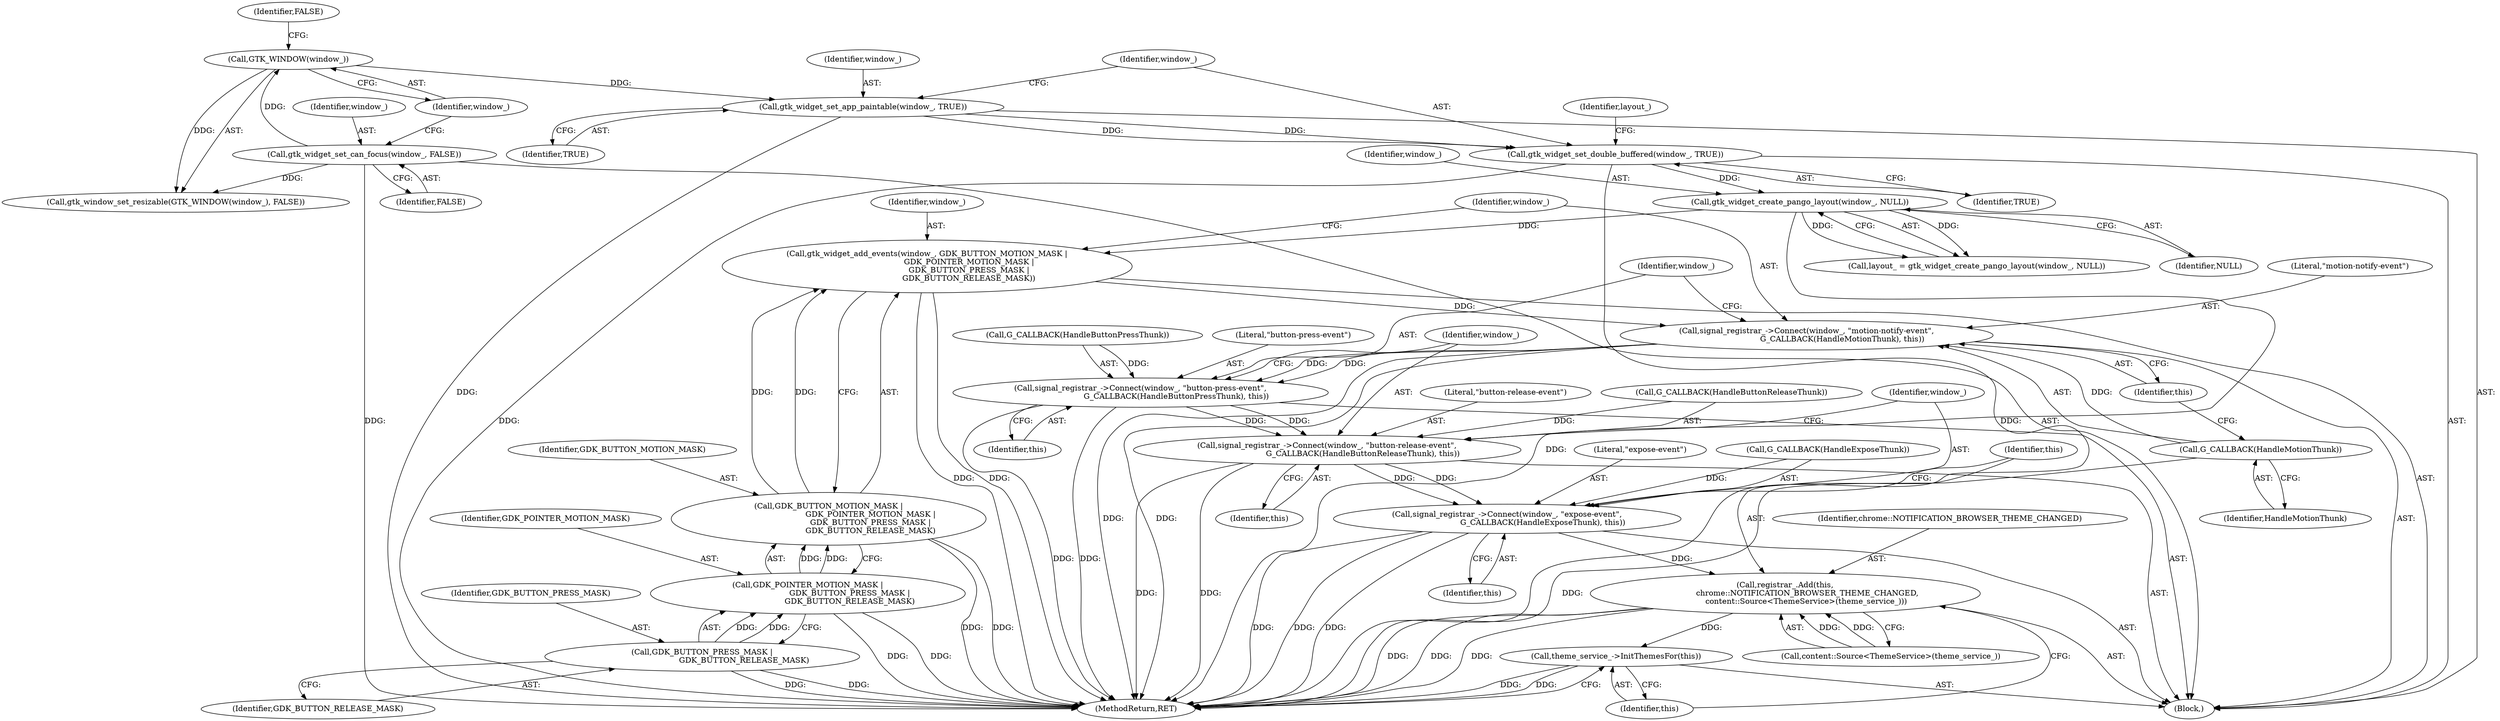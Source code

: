 digraph "0_Chrome_9fe90fe465e046a219411b192d8b08086faae39c@API" {
"1000136" [label="(Call,signal_registrar_->Connect(window_, \"motion-notify-event\",\n                             G_CALLBACK(HandleMotionThunk), this))"];
"1000127" [label="(Call,gtk_widget_add_events(window_, GDK_BUTTON_MOTION_MASK |\n                                  GDK_POINTER_MOTION_MASK |\n                                  GDK_BUTTON_PRESS_MASK |\n                                  GDK_BUTTON_RELEASE_MASK))"];
"1000118" [label="(Call,gtk_widget_create_pango_layout(window_, NULL))"];
"1000113" [label="(Call,gtk_widget_set_double_buffered(window_, TRUE))"];
"1000110" [label="(Call,gtk_widget_set_app_paintable(window_, TRUE))"];
"1000107" [label="(Call,GTK_WINDOW(window_))"];
"1000103" [label="(Call,gtk_widget_set_can_focus(window_, FALSE))"];
"1000129" [label="(Call,GDK_BUTTON_MOTION_MASK |\n                                  GDK_POINTER_MOTION_MASK |\n                                  GDK_BUTTON_PRESS_MASK |\n                                  GDK_BUTTON_RELEASE_MASK)"];
"1000131" [label="(Call,GDK_POINTER_MOTION_MASK |\n                                  GDK_BUTTON_PRESS_MASK |\n                                  GDK_BUTTON_RELEASE_MASK)"];
"1000133" [label="(Call,GDK_BUTTON_PRESS_MASK |\n                                  GDK_BUTTON_RELEASE_MASK)"];
"1000139" [label="(Call,G_CALLBACK(HandleMotionThunk))"];
"1000142" [label="(Call,signal_registrar_->Connect(window_, \"button-press-event\",\n                             G_CALLBACK(HandleButtonPressThunk), this))"];
"1000148" [label="(Call,signal_registrar_->Connect(window_, \"button-release-event\",\n                             G_CALLBACK(HandleButtonReleaseThunk), this))"];
"1000154" [label="(Call,signal_registrar_->Connect(window_, \"expose-event\",\n                             G_CALLBACK(HandleExposeThunk), this))"];
"1000160" [label="(Call,registrar_.Add(this,\n                  chrome::NOTIFICATION_BROWSER_THEME_CHANGED,\n                 content::Source<ThemeService>(theme_service_)))"];
"1000168" [label="(Call,theme_service_->InitThemesFor(this))"];
"1000129" [label="(Call,GDK_BUTTON_MOTION_MASK |\n                                  GDK_POINTER_MOTION_MASK |\n                                  GDK_BUTTON_PRESS_MASK |\n                                  GDK_BUTTON_RELEASE_MASK)"];
"1000105" [label="(Identifier,FALSE)"];
"1000112" [label="(Identifier,TRUE)"];
"1000161" [label="(Identifier,this)"];
"1000104" [label="(Identifier,window_)"];
"1000157" [label="(Call,G_CALLBACK(HandleExposeThunk))"];
"1000143" [label="(Identifier,window_)"];
"1000115" [label="(Identifier,TRUE)"];
"1000131" [label="(Call,GDK_POINTER_MOTION_MASK |\n                                  GDK_BUTTON_PRESS_MASK |\n                                  GDK_BUTTON_RELEASE_MASK)"];
"1000136" [label="(Call,signal_registrar_->Connect(window_, \"motion-notify-event\",\n                             G_CALLBACK(HandleMotionThunk), this))"];
"1000163" [label="(Call,content::Source<ThemeService>(theme_service_))"];
"1000108" [label="(Identifier,window_)"];
"1000160" [label="(Call,registrar_.Add(this,\n                  chrome::NOTIFICATION_BROWSER_THEME_CHANGED,\n                 content::Source<ThemeService>(theme_service_)))"];
"1000150" [label="(Literal,\"button-release-event\")"];
"1000169" [label="(Identifier,this)"];
"1000116" [label="(Call,layout_ = gtk_widget_create_pango_layout(window_, NULL))"];
"1000128" [label="(Identifier,window_)"];
"1000170" [label="(MethodReturn,RET)"];
"1000119" [label="(Identifier,window_)"];
"1000133" [label="(Call,GDK_BUTTON_PRESS_MASK |\n                                  GDK_BUTTON_RELEASE_MASK)"];
"1000134" [label="(Identifier,GDK_BUTTON_PRESS_MASK)"];
"1000156" [label="(Literal,\"expose-event\")"];
"1000142" [label="(Call,signal_registrar_->Connect(window_, \"button-press-event\",\n                             G_CALLBACK(HandleButtonPressThunk), this))"];
"1000153" [label="(Identifier,this)"];
"1000144" [label="(Literal,\"button-press-event\")"];
"1000147" [label="(Identifier,this)"];
"1000141" [label="(Identifier,this)"];
"1000135" [label="(Identifier,GDK_BUTTON_RELEASE_MASK)"];
"1000117" [label="(Identifier,layout_)"];
"1000110" [label="(Call,gtk_widget_set_app_paintable(window_, TRUE))"];
"1000148" [label="(Call,signal_registrar_->Connect(window_, \"button-release-event\",\n                             G_CALLBACK(HandleButtonReleaseThunk), this))"];
"1000111" [label="(Identifier,window_)"];
"1000137" [label="(Identifier,window_)"];
"1000155" [label="(Identifier,window_)"];
"1000159" [label="(Identifier,this)"];
"1000162" [label="(Identifier,chrome::NOTIFICATION_BROWSER_THEME_CHANGED)"];
"1000120" [label="(Identifier,NULL)"];
"1000140" [label="(Identifier,HandleMotionThunk)"];
"1000168" [label="(Call,theme_service_->InitThemesFor(this))"];
"1000138" [label="(Literal,\"motion-notify-event\")"];
"1000102" [label="(Block,)"];
"1000103" [label="(Call,gtk_widget_set_can_focus(window_, FALSE))"];
"1000154" [label="(Call,signal_registrar_->Connect(window_, \"expose-event\",\n                             G_CALLBACK(HandleExposeThunk), this))"];
"1000114" [label="(Identifier,window_)"];
"1000149" [label="(Identifier,window_)"];
"1000109" [label="(Identifier,FALSE)"];
"1000107" [label="(Call,GTK_WINDOW(window_))"];
"1000151" [label="(Call,G_CALLBACK(HandleButtonReleaseThunk))"];
"1000139" [label="(Call,G_CALLBACK(HandleMotionThunk))"];
"1000127" [label="(Call,gtk_widget_add_events(window_, GDK_BUTTON_MOTION_MASK |\n                                  GDK_POINTER_MOTION_MASK |\n                                  GDK_BUTTON_PRESS_MASK |\n                                  GDK_BUTTON_RELEASE_MASK))"];
"1000113" [label="(Call,gtk_widget_set_double_buffered(window_, TRUE))"];
"1000106" [label="(Call,gtk_window_set_resizable(GTK_WINDOW(window_), FALSE))"];
"1000130" [label="(Identifier,GDK_BUTTON_MOTION_MASK)"];
"1000132" [label="(Identifier,GDK_POINTER_MOTION_MASK)"];
"1000145" [label="(Call,G_CALLBACK(HandleButtonPressThunk))"];
"1000118" [label="(Call,gtk_widget_create_pango_layout(window_, NULL))"];
"1000136" -> "1000102"  [label="AST: "];
"1000136" -> "1000141"  [label="CFG: "];
"1000137" -> "1000136"  [label="AST: "];
"1000138" -> "1000136"  [label="AST: "];
"1000139" -> "1000136"  [label="AST: "];
"1000141" -> "1000136"  [label="AST: "];
"1000143" -> "1000136"  [label="CFG: "];
"1000136" -> "1000170"  [label="DDG: "];
"1000136" -> "1000170"  [label="DDG: "];
"1000127" -> "1000136"  [label="DDG: "];
"1000139" -> "1000136"  [label="DDG: "];
"1000136" -> "1000142"  [label="DDG: "];
"1000136" -> "1000142"  [label="DDG: "];
"1000127" -> "1000102"  [label="AST: "];
"1000127" -> "1000129"  [label="CFG: "];
"1000128" -> "1000127"  [label="AST: "];
"1000129" -> "1000127"  [label="AST: "];
"1000137" -> "1000127"  [label="CFG: "];
"1000127" -> "1000170"  [label="DDG: "];
"1000127" -> "1000170"  [label="DDG: "];
"1000118" -> "1000127"  [label="DDG: "];
"1000129" -> "1000127"  [label="DDG: "];
"1000129" -> "1000127"  [label="DDG: "];
"1000118" -> "1000116"  [label="AST: "];
"1000118" -> "1000120"  [label="CFG: "];
"1000119" -> "1000118"  [label="AST: "];
"1000120" -> "1000118"  [label="AST: "];
"1000116" -> "1000118"  [label="CFG: "];
"1000118" -> "1000170"  [label="DDG: "];
"1000118" -> "1000116"  [label="DDG: "];
"1000118" -> "1000116"  [label="DDG: "];
"1000113" -> "1000118"  [label="DDG: "];
"1000113" -> "1000102"  [label="AST: "];
"1000113" -> "1000115"  [label="CFG: "];
"1000114" -> "1000113"  [label="AST: "];
"1000115" -> "1000113"  [label="AST: "];
"1000117" -> "1000113"  [label="CFG: "];
"1000113" -> "1000170"  [label="DDG: "];
"1000113" -> "1000170"  [label="DDG: "];
"1000110" -> "1000113"  [label="DDG: "];
"1000110" -> "1000113"  [label="DDG: "];
"1000110" -> "1000102"  [label="AST: "];
"1000110" -> "1000112"  [label="CFG: "];
"1000111" -> "1000110"  [label="AST: "];
"1000112" -> "1000110"  [label="AST: "];
"1000114" -> "1000110"  [label="CFG: "];
"1000110" -> "1000170"  [label="DDG: "];
"1000107" -> "1000110"  [label="DDG: "];
"1000107" -> "1000106"  [label="AST: "];
"1000107" -> "1000108"  [label="CFG: "];
"1000108" -> "1000107"  [label="AST: "];
"1000109" -> "1000107"  [label="CFG: "];
"1000107" -> "1000106"  [label="DDG: "];
"1000103" -> "1000107"  [label="DDG: "];
"1000103" -> "1000102"  [label="AST: "];
"1000103" -> "1000105"  [label="CFG: "];
"1000104" -> "1000103"  [label="AST: "];
"1000105" -> "1000103"  [label="AST: "];
"1000108" -> "1000103"  [label="CFG: "];
"1000103" -> "1000170"  [label="DDG: "];
"1000103" -> "1000106"  [label="DDG: "];
"1000129" -> "1000131"  [label="CFG: "];
"1000130" -> "1000129"  [label="AST: "];
"1000131" -> "1000129"  [label="AST: "];
"1000129" -> "1000170"  [label="DDG: "];
"1000129" -> "1000170"  [label="DDG: "];
"1000131" -> "1000129"  [label="DDG: "];
"1000131" -> "1000129"  [label="DDG: "];
"1000131" -> "1000133"  [label="CFG: "];
"1000132" -> "1000131"  [label="AST: "];
"1000133" -> "1000131"  [label="AST: "];
"1000131" -> "1000170"  [label="DDG: "];
"1000131" -> "1000170"  [label="DDG: "];
"1000133" -> "1000131"  [label="DDG: "];
"1000133" -> "1000131"  [label="DDG: "];
"1000133" -> "1000135"  [label="CFG: "];
"1000134" -> "1000133"  [label="AST: "];
"1000135" -> "1000133"  [label="AST: "];
"1000133" -> "1000170"  [label="DDG: "];
"1000133" -> "1000170"  [label="DDG: "];
"1000139" -> "1000140"  [label="CFG: "];
"1000140" -> "1000139"  [label="AST: "];
"1000141" -> "1000139"  [label="CFG: "];
"1000139" -> "1000170"  [label="DDG: "];
"1000142" -> "1000102"  [label="AST: "];
"1000142" -> "1000147"  [label="CFG: "];
"1000143" -> "1000142"  [label="AST: "];
"1000144" -> "1000142"  [label="AST: "];
"1000145" -> "1000142"  [label="AST: "];
"1000147" -> "1000142"  [label="AST: "];
"1000149" -> "1000142"  [label="CFG: "];
"1000142" -> "1000170"  [label="DDG: "];
"1000142" -> "1000170"  [label="DDG: "];
"1000145" -> "1000142"  [label="DDG: "];
"1000142" -> "1000148"  [label="DDG: "];
"1000142" -> "1000148"  [label="DDG: "];
"1000148" -> "1000102"  [label="AST: "];
"1000148" -> "1000153"  [label="CFG: "];
"1000149" -> "1000148"  [label="AST: "];
"1000150" -> "1000148"  [label="AST: "];
"1000151" -> "1000148"  [label="AST: "];
"1000153" -> "1000148"  [label="AST: "];
"1000155" -> "1000148"  [label="CFG: "];
"1000148" -> "1000170"  [label="DDG: "];
"1000148" -> "1000170"  [label="DDG: "];
"1000151" -> "1000148"  [label="DDG: "];
"1000148" -> "1000154"  [label="DDG: "];
"1000148" -> "1000154"  [label="DDG: "];
"1000154" -> "1000102"  [label="AST: "];
"1000154" -> "1000159"  [label="CFG: "];
"1000155" -> "1000154"  [label="AST: "];
"1000156" -> "1000154"  [label="AST: "];
"1000157" -> "1000154"  [label="AST: "];
"1000159" -> "1000154"  [label="AST: "];
"1000161" -> "1000154"  [label="CFG: "];
"1000154" -> "1000170"  [label="DDG: "];
"1000154" -> "1000170"  [label="DDG: "];
"1000154" -> "1000170"  [label="DDG: "];
"1000157" -> "1000154"  [label="DDG: "];
"1000154" -> "1000160"  [label="DDG: "];
"1000160" -> "1000102"  [label="AST: "];
"1000160" -> "1000163"  [label="CFG: "];
"1000161" -> "1000160"  [label="AST: "];
"1000162" -> "1000160"  [label="AST: "];
"1000163" -> "1000160"  [label="AST: "];
"1000169" -> "1000160"  [label="CFG: "];
"1000160" -> "1000170"  [label="DDG: "];
"1000160" -> "1000170"  [label="DDG: "];
"1000160" -> "1000170"  [label="DDG: "];
"1000163" -> "1000160"  [label="DDG: "];
"1000163" -> "1000160"  [label="DDG: "];
"1000160" -> "1000168"  [label="DDG: "];
"1000168" -> "1000102"  [label="AST: "];
"1000168" -> "1000169"  [label="CFG: "];
"1000169" -> "1000168"  [label="AST: "];
"1000170" -> "1000168"  [label="CFG: "];
"1000168" -> "1000170"  [label="DDG: "];
"1000168" -> "1000170"  [label="DDG: "];
}
